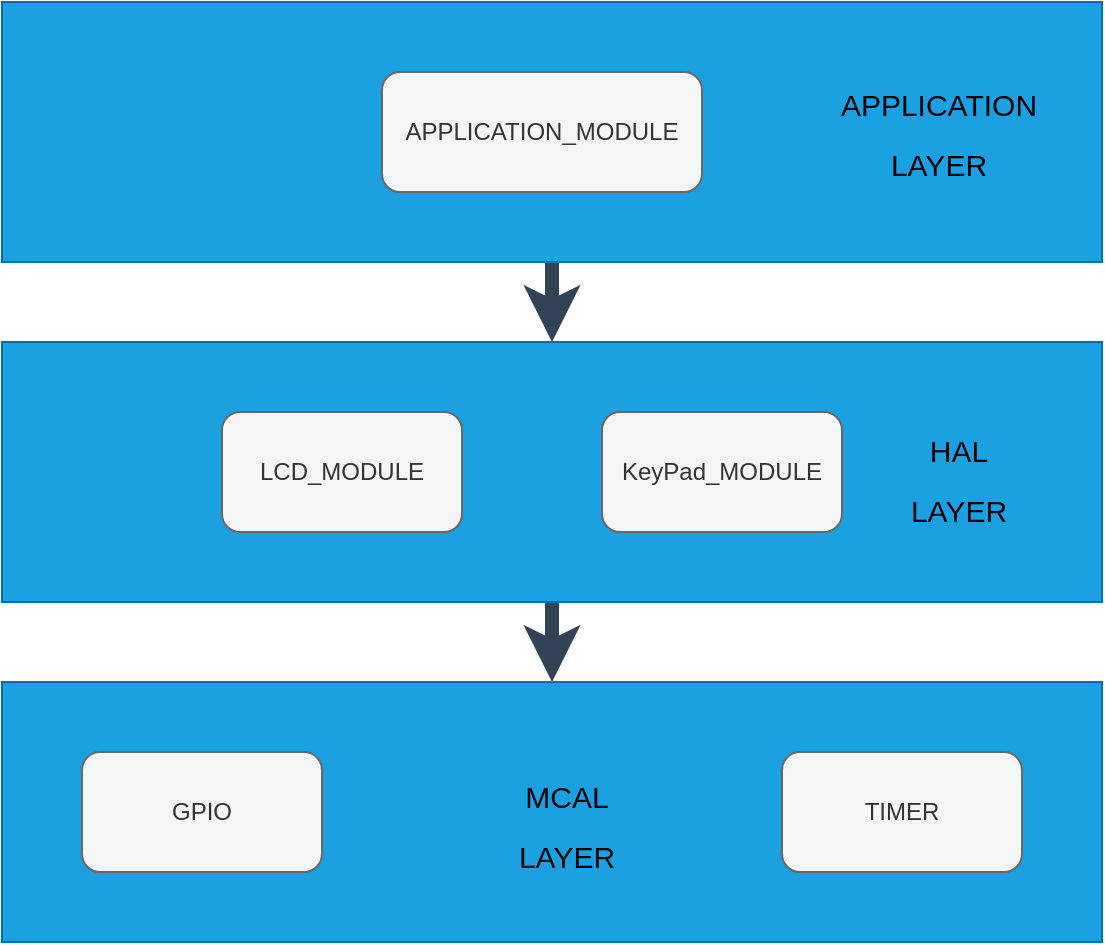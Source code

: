 <mxfile>
    <diagram id="8d84ID806KtQZI1pNWC9" name="Page-1">
        <mxGraphModel dx="752" dy="566" grid="0" gridSize="10" guides="1" tooltips="1" connect="1" arrows="1" fold="1" page="0" pageScale="1" pageWidth="850" pageHeight="1100" background="#ffffff" math="0" shadow="0">
            <root>
                <mxCell id="0"/>
                <mxCell id="1" parent="0"/>
                <mxCell id="omk0cTfjgM9W8NDo5vAG-10" style="edgeStyle=none;rounded=1;html=1;entryX=0.5;entryY=0;entryDx=0;entryDy=0;fontSize=25;fontColor=#000000;strokeWidth=7;fillColor=#647687;strokeColor=#314354;" parent="1" source="2" target="4" edge="1">
                    <mxGeometry relative="1" as="geometry"/>
                </mxCell>
                <mxCell id="2" value="" style="rounded=0;whiteSpace=wrap;html=1;fillColor=#1ba1e2;fontColor=#ffffff;strokeColor=#006EAF;" parent="1" vertex="1">
                    <mxGeometry x="60" y="210" width="550" height="130" as="geometry"/>
                </mxCell>
                <mxCell id="omk0cTfjgM9W8NDo5vAG-12" style="edgeStyle=none;rounded=1;html=1;fontSize=25;fontColor=#000000;strokeWidth=7;fillColor=#647687;strokeColor=#314354;" parent="1" source="3" target="2" edge="1">
                    <mxGeometry relative="1" as="geometry"/>
                </mxCell>
                <mxCell id="3" value="" style="rounded=0;whiteSpace=wrap;html=1;fillColor=#1ba1e2;fontColor=#ffffff;strokeColor=#006EAF;" parent="1" vertex="1">
                    <mxGeometry x="60" y="40" width="550" height="130" as="geometry"/>
                </mxCell>
                <mxCell id="4" value="" style="rounded=0;whiteSpace=wrap;html=1;fillColor=#1ba1e2;fontColor=#ffffff;strokeColor=#006EAF;" parent="1" vertex="1">
                    <mxGeometry x="60" y="380" width="550" height="130" as="geometry"/>
                </mxCell>
                <mxCell id="5" value="GPIO" style="rounded=1;whiteSpace=wrap;html=1;fillColor=#f5f5f5;fontColor=#333333;strokeColor=#666666;" parent="1" vertex="1">
                    <mxGeometry x="100" y="415" width="120" height="60" as="geometry"/>
                </mxCell>
                <mxCell id="6" value="TIMER" style="rounded=1;whiteSpace=wrap;html=1;fillColor=#f5f5f5;fontColor=#333333;strokeColor=#666666;" parent="1" vertex="1">
                    <mxGeometry x="450" y="415" width="120" height="60" as="geometry"/>
                </mxCell>
                <mxCell id="8" value="LCD_MODULE" style="rounded=1;whiteSpace=wrap;html=1;fillColor=#f5f5f5;fontColor=#333333;strokeColor=#666666;" parent="1" vertex="1">
                    <mxGeometry x="170" y="245" width="120" height="60" as="geometry"/>
                </mxCell>
                <mxCell id="9" value="KeyPad_MODULE" style="rounded=1;whiteSpace=wrap;html=1;fillColor=#f5f5f5;fontColor=#333333;strokeColor=#666666;" parent="1" vertex="1">
                    <mxGeometry x="360" y="245" width="120" height="60" as="geometry"/>
                </mxCell>
                <mxCell id="10" value="APPLICATION_MODULE" style="rounded=1;whiteSpace=wrap;html=1;fillColor=#f5f5f5;fontColor=#333333;strokeColor=#666666;" parent="1" vertex="1">
                    <mxGeometry x="250" y="75" width="160" height="60" as="geometry"/>
                </mxCell>
                <mxCell id="lGQRvSHymG6Qx6noOEGj-11" value="&lt;span style=&quot;font-size: 15px&quot;&gt;APPLICATION&lt;/span&gt;&lt;br style=&quot;font-size: 15px&quot;&gt;&lt;span style=&quot;font-size: 15px&quot;&gt;LAYER&lt;/span&gt;" style="text;html=1;align=center;verticalAlign=middle;resizable=0;points=[];autosize=1;strokeColor=none;fillColor=none;fontSize=25;fontColor=#000000;" parent="1" vertex="1">
                    <mxGeometry x="474" y="67" width="108" height="70" as="geometry"/>
                </mxCell>
                <mxCell id="lGQRvSHymG6Qx6noOEGj-12" value="&lt;span style=&quot;font-size: 15px&quot;&gt;HAL&lt;br&gt;LAYER&lt;/span&gt;" style="text;html=1;align=center;verticalAlign=middle;resizable=0;points=[];autosize=1;strokeColor=none;fillColor=none;fontSize=25;fontColor=#000000;" parent="1" vertex="1">
                    <mxGeometry x="509" y="240" width="58" height="70" as="geometry"/>
                </mxCell>
                <mxCell id="lGQRvSHymG6Qx6noOEGj-15" value="&lt;span style=&quot;font-size: 15px&quot;&gt;MCAL&lt;br&gt;LAYER&lt;/span&gt;" style="text;html=1;align=center;verticalAlign=middle;resizable=0;points=[];autosize=1;strokeColor=none;fillColor=none;fontSize=25;fontColor=#000000;" parent="1" vertex="1">
                    <mxGeometry x="313" y="413" width="58" height="70" as="geometry"/>
                </mxCell>
            </root>
        </mxGraphModel>
    </diagram>
</mxfile>